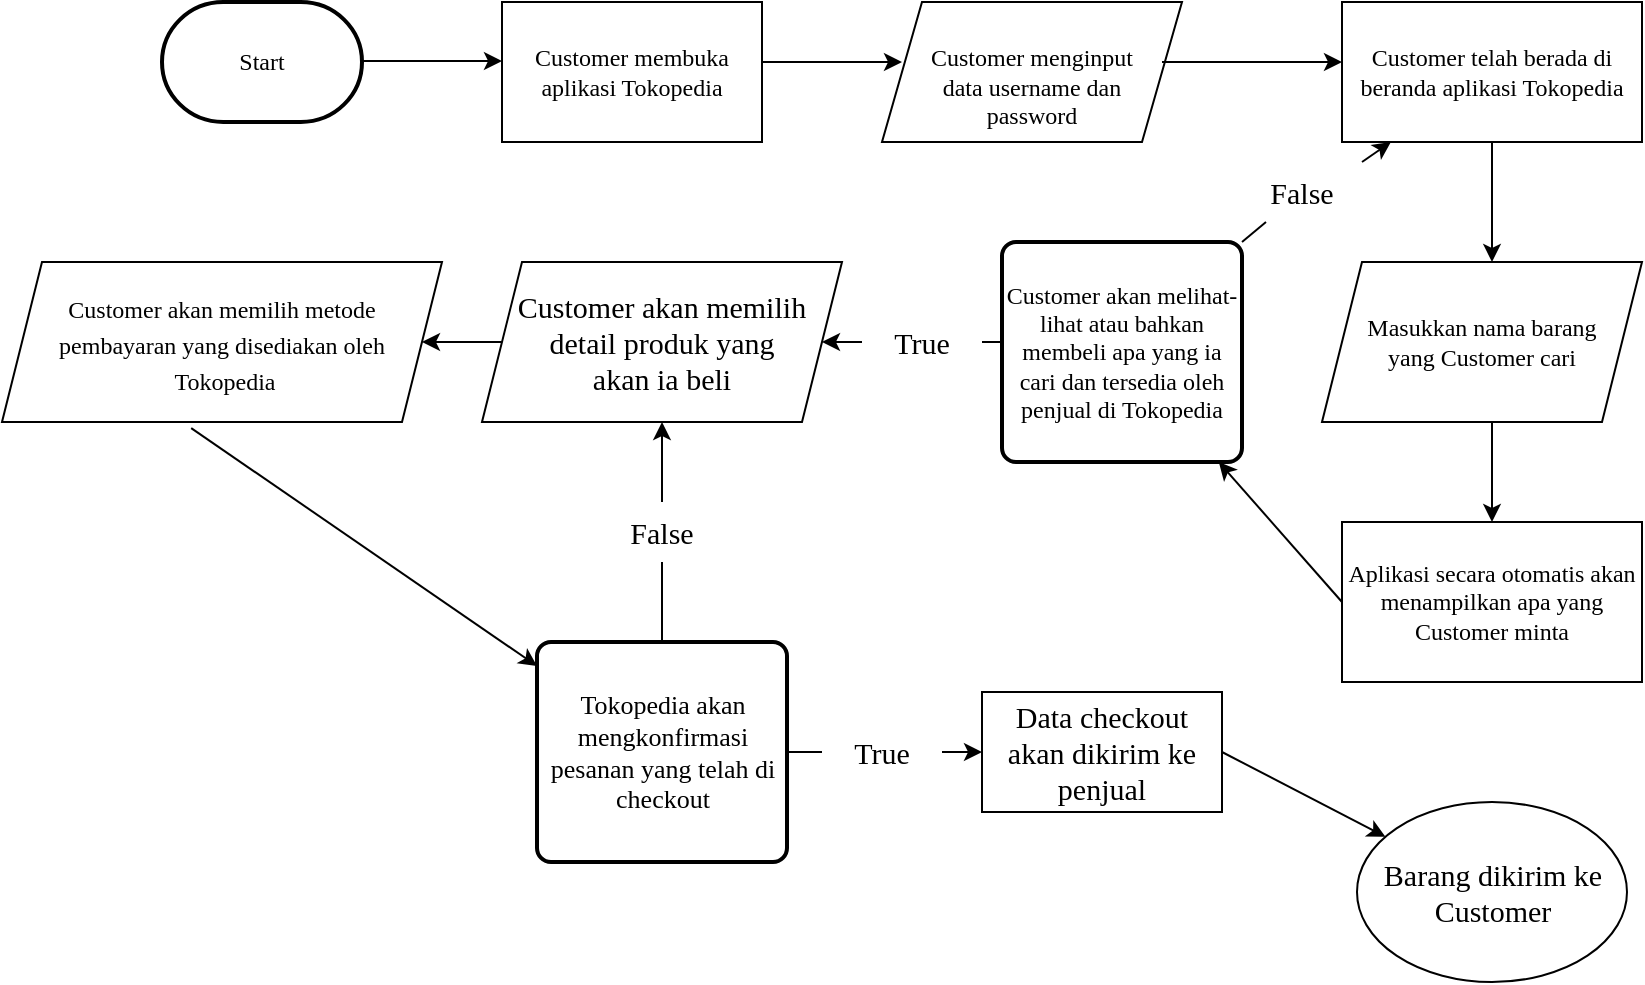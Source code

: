 <mxfile version="15.9.3" type="device"><diagram id="tdKImzgYsyldp_vwJ5hE" name="Page-1"><mxGraphModel dx="868" dy="450" grid="1" gridSize="10" guides="1" tooltips="1" connect="1" arrows="1" fold="1" page="1" pageScale="1" pageWidth="850" pageHeight="1100" math="0" shadow="0"><root><mxCell id="0"/><mxCell id="1" parent="0"/><mxCell id="fmtJ3lHgwpar0NURS0-5-1" value="Start" style="strokeWidth=2;html=1;shape=mxgraph.flowchart.terminator;whiteSpace=wrap;fontFamily=Times New Roman;" vertex="1" parent="1"><mxGeometry x="90" y="40" width="100" height="60" as="geometry"/></mxCell><mxCell id="fmtJ3lHgwpar0NURS0-5-2" value="" style="endArrow=classic;html=1;rounded=0;fontFamily=Times New Roman;" edge="1" parent="1"><mxGeometry width="50" height="50" relative="1" as="geometry"><mxPoint x="190" y="69.5" as="sourcePoint"/><mxPoint x="260" y="69.5" as="targetPoint"/></mxGeometry></mxCell><mxCell id="fmtJ3lHgwpar0NURS0-5-3" value="Customer membuka aplikasi Tokopedia" style="rounded=0;whiteSpace=wrap;html=1;fontFamily=Times New Roman;" vertex="1" parent="1"><mxGeometry x="260" y="40" width="130" height="70" as="geometry"/></mxCell><mxCell id="fmtJ3lHgwpar0NURS0-5-4" value="" style="endArrow=classic;html=1;rounded=0;fontFamily=Times New Roman;" edge="1" parent="1"><mxGeometry width="50" height="50" relative="1" as="geometry"><mxPoint x="390" y="70" as="sourcePoint"/><mxPoint x="460" y="70" as="targetPoint"/></mxGeometry></mxCell><mxCell id="fmtJ3lHgwpar0NURS0-5-6" value="&lt;br&gt;Customer menginput &lt;br&gt;data username dan &lt;br&gt;password" style="shape=parallelogram;perimeter=parallelogramPerimeter;whiteSpace=wrap;html=1;fixedSize=1;fontFamily=Times New Roman;" vertex="1" parent="1"><mxGeometry x="450" y="40" width="150" height="70" as="geometry"/></mxCell><mxCell id="fmtJ3lHgwpar0NURS0-5-8" value="" style="endArrow=classic;html=1;rounded=0;fontFamily=Times New Roman;" edge="1" parent="1"><mxGeometry width="50" height="50" relative="1" as="geometry"><mxPoint x="590" y="70" as="sourcePoint"/><mxPoint x="680" y="70" as="targetPoint"/><Array as="points"/></mxGeometry></mxCell><mxCell id="fmtJ3lHgwpar0NURS0-5-10" value="Customer telah berada di beranda aplikasi Tokopedia" style="rounded=0;whiteSpace=wrap;html=1;fontFamily=Times New Roman;" vertex="1" parent="1"><mxGeometry x="680" y="40" width="150" height="70" as="geometry"/></mxCell><mxCell id="fmtJ3lHgwpar0NURS0-5-11" value="" style="endArrow=classic;html=1;rounded=0;fontFamily=Times New Roman;exitX=0.5;exitY=1;exitDx=0;exitDy=0;" edge="1" parent="1" source="fmtJ3lHgwpar0NURS0-5-10"><mxGeometry width="50" height="50" relative="1" as="geometry"><mxPoint x="720" y="180" as="sourcePoint"/><mxPoint x="755" y="170" as="targetPoint"/></mxGeometry></mxCell><mxCell id="fmtJ3lHgwpar0NURS0-5-12" value="Masukkan nama barang &lt;br&gt;yang Customer cari" style="shape=parallelogram;perimeter=parallelogramPerimeter;whiteSpace=wrap;html=1;fixedSize=1;fontFamily=Times New Roman;" vertex="1" parent="1"><mxGeometry x="670" y="170" width="160" height="80" as="geometry"/></mxCell><mxCell id="fmtJ3lHgwpar0NURS0-5-13" value="" style="endArrow=classic;html=1;rounded=0;fontFamily=Times New Roman;entryX=0.5;entryY=0;entryDx=0;entryDy=0;" edge="1" parent="1" target="fmtJ3lHgwpar0NURS0-5-14"><mxGeometry width="50" height="50" relative="1" as="geometry"><mxPoint x="755" y="250" as="sourcePoint"/><mxPoint x="750" y="300" as="targetPoint"/><Array as="points"/></mxGeometry></mxCell><mxCell id="fmtJ3lHgwpar0NURS0-5-14" value="Aplikasi secara otomatis akan menampilkan apa yang Customer minta" style="rounded=0;whiteSpace=wrap;html=1;fontFamily=Times New Roman;" vertex="1" parent="1"><mxGeometry x="680" y="300" width="150" height="80" as="geometry"/></mxCell><mxCell id="fmtJ3lHgwpar0NURS0-5-15" value="" style="endArrow=classic;html=1;rounded=0;fontFamily=Times New Roman;exitX=0;exitY=0.5;exitDx=0;exitDy=0;" edge="1" parent="1" source="fmtJ3lHgwpar0NURS0-5-14" target="fmtJ3lHgwpar0NURS0-5-16"><mxGeometry width="50" height="50" relative="1" as="geometry"><mxPoint x="500" y="290" as="sourcePoint"/><mxPoint x="600" y="290" as="targetPoint"/></mxGeometry></mxCell><mxCell id="fmtJ3lHgwpar0NURS0-5-16" value="Customer akan melihat-lihat atau bahkan membeli apa yang ia cari dan tersedia oleh penjual di Tokopedia" style="rounded=1;whiteSpace=wrap;html=1;absoluteArcSize=1;arcSize=14;strokeWidth=2;fontFamily=Times New Roman;" vertex="1" parent="1"><mxGeometry x="510" y="160" width="120" height="110" as="geometry"/></mxCell><mxCell id="fmtJ3lHgwpar0NURS0-5-17" value="" style="endArrow=classic;html=1;rounded=0;fontFamily=Times New Roman;exitX=1;exitY=0;exitDx=0;exitDy=0;startArrow=none;" edge="1" parent="1" source="fmtJ3lHgwpar0NURS0-5-18" target="fmtJ3lHgwpar0NURS0-5-10"><mxGeometry width="50" height="50" relative="1" as="geometry"><mxPoint x="500" y="260" as="sourcePoint"/><mxPoint x="550" y="210" as="targetPoint"/></mxGeometry></mxCell><mxCell id="fmtJ3lHgwpar0NURS0-5-18" value="False" style="text;html=1;strokeColor=none;fillColor=none;align=center;verticalAlign=middle;whiteSpace=wrap;rounded=0;fontFamily=Times New Roman;fontSize=15;" vertex="1" parent="1"><mxGeometry x="630" y="120" width="60" height="30" as="geometry"/></mxCell><mxCell id="fmtJ3lHgwpar0NURS0-5-19" value="" style="endArrow=none;html=1;rounded=0;fontFamily=Times New Roman;exitX=1;exitY=0;exitDx=0;exitDy=0;" edge="1" parent="1" source="fmtJ3lHgwpar0NURS0-5-16" target="fmtJ3lHgwpar0NURS0-5-18"><mxGeometry width="50" height="50" relative="1" as="geometry"><mxPoint x="630" y="160" as="sourcePoint"/><mxPoint x="703.529" y="110" as="targetPoint"/></mxGeometry></mxCell><mxCell id="fmtJ3lHgwpar0NURS0-5-20" value="Customer akan memilih detail produk yang &lt;br&gt;akan ia beli" style="shape=parallelogram;perimeter=parallelogramPerimeter;whiteSpace=wrap;html=1;fixedSize=1;fontFamily=Times New Roman;fontSize=15;" vertex="1" parent="1"><mxGeometry x="250" y="170" width="180" height="80" as="geometry"/></mxCell><mxCell id="fmtJ3lHgwpar0NURS0-5-21" value="" style="endArrow=classic;html=1;rounded=0;fontFamily=Times New Roman;fontSize=15;entryX=1;entryY=0.5;entryDx=0;entryDy=0;startArrow=none;" edge="1" parent="1" source="fmtJ3lHgwpar0NURS0-5-22" target="fmtJ3lHgwpar0NURS0-5-20"><mxGeometry width="50" height="50" relative="1" as="geometry"><mxPoint x="510" y="210" as="sourcePoint"/><mxPoint x="550" y="210" as="targetPoint"/></mxGeometry></mxCell><mxCell id="fmtJ3lHgwpar0NURS0-5-22" value="True" style="text;html=1;strokeColor=none;fillColor=none;align=center;verticalAlign=middle;whiteSpace=wrap;rounded=0;fontFamily=Times New Roman;fontSize=15;" vertex="1" parent="1"><mxGeometry x="440" y="195" width="60" height="30" as="geometry"/></mxCell><mxCell id="fmtJ3lHgwpar0NURS0-5-23" value="" style="endArrow=none;html=1;rounded=0;fontFamily=Times New Roman;fontSize=15;entryX=1;entryY=0.5;entryDx=0;entryDy=0;" edge="1" parent="1" target="fmtJ3lHgwpar0NURS0-5-22"><mxGeometry width="50" height="50" relative="1" as="geometry"><mxPoint x="510" y="210" as="sourcePoint"/><mxPoint x="430" y="210" as="targetPoint"/></mxGeometry></mxCell><mxCell id="fmtJ3lHgwpar0NURS0-5-24" value="" style="endArrow=classic;html=1;rounded=0;fontFamily=Times New Roman;fontSize=15;exitX=0;exitY=0.5;exitDx=0;exitDy=0;" edge="1" parent="1" source="fmtJ3lHgwpar0NURS0-5-20" target="fmtJ3lHgwpar0NURS0-5-25"><mxGeometry width="50" height="50" relative="1" as="geometry"><mxPoint x="500" y="280" as="sourcePoint"/><mxPoint x="200" y="210" as="targetPoint"/></mxGeometry></mxCell><mxCell id="fmtJ3lHgwpar0NURS0-5-25" value="&lt;font style=&quot;font-size: 12px&quot;&gt;Customer akan memilih metode &lt;br&gt;pembayaran yang disediakan oleh&lt;br&gt;&amp;nbsp;Tokopedia&lt;/font&gt;" style="shape=parallelogram;perimeter=parallelogramPerimeter;whiteSpace=wrap;html=1;fixedSize=1;fontFamily=Times New Roman;fontSize=15;" vertex="1" parent="1"><mxGeometry x="10" y="170" width="220" height="80" as="geometry"/></mxCell><mxCell id="fmtJ3lHgwpar0NURS0-5-28" value="" style="endArrow=classic;html=1;rounded=0;fontFamily=Times New Roman;fontSize=12;exitX=0.43;exitY=1.038;exitDx=0;exitDy=0;exitPerimeter=0;" edge="1" parent="1" source="fmtJ3lHgwpar0NURS0-5-25" target="fmtJ3lHgwpar0NURS0-5-29"><mxGeometry width="50" height="50" relative="1" as="geometry"><mxPoint x="440" y="260" as="sourcePoint"/><mxPoint x="230" y="350" as="targetPoint"/></mxGeometry></mxCell><mxCell id="fmtJ3lHgwpar0NURS0-5-29" value="&lt;font style=&quot;font-size: 13px&quot;&gt;Tokopedia akan mengkonfirmasi pesanan yang telah di checkout&lt;/font&gt;" style="rounded=1;whiteSpace=wrap;html=1;absoluteArcSize=1;arcSize=14;strokeWidth=2;fontFamily=Times New Roman;fontSize=12;" vertex="1" parent="1"><mxGeometry x="277.5" y="360" width="125" height="110" as="geometry"/></mxCell><mxCell id="fmtJ3lHgwpar0NURS0-5-30" value="" style="endArrow=classic;html=1;rounded=0;fontFamily=Times New Roman;fontSize=13;exitX=0.5;exitY=0;exitDx=0;exitDy=0;entryX=0.5;entryY=1;entryDx=0;entryDy=0;startArrow=none;" edge="1" parent="1" source="fmtJ3lHgwpar0NURS0-5-31" target="fmtJ3lHgwpar0NURS0-5-20"><mxGeometry width="50" height="50" relative="1" as="geometry"><mxPoint x="440" y="360" as="sourcePoint"/><mxPoint x="490" y="310" as="targetPoint"/></mxGeometry></mxCell><mxCell id="fmtJ3lHgwpar0NURS0-5-31" value="False" style="text;html=1;strokeColor=none;fillColor=none;align=center;verticalAlign=middle;whiteSpace=wrap;rounded=0;fontFamily=Times New Roman;fontSize=15;" vertex="1" parent="1"><mxGeometry x="310" y="290" width="60" height="30" as="geometry"/></mxCell><mxCell id="fmtJ3lHgwpar0NURS0-5-32" value="" style="endArrow=none;html=1;rounded=0;fontFamily=Times New Roman;fontSize=13;exitX=0.5;exitY=0;exitDx=0;exitDy=0;entryX=0.5;entryY=1;entryDx=0;entryDy=0;" edge="1" parent="1" source="fmtJ3lHgwpar0NURS0-5-29" target="fmtJ3lHgwpar0NURS0-5-31"><mxGeometry width="50" height="50" relative="1" as="geometry"><mxPoint x="340" y="360" as="sourcePoint"/><mxPoint x="340" y="262.5" as="targetPoint"/></mxGeometry></mxCell><mxCell id="fmtJ3lHgwpar0NURS0-5-34" value="" style="endArrow=classic;html=1;rounded=0;fontFamily=Times New Roman;fontSize=15;exitX=1;exitY=0.5;exitDx=0;exitDy=0;startArrow=none;" edge="1" parent="1" source="fmtJ3lHgwpar0NURS0-5-36" target="fmtJ3lHgwpar0NURS0-5-35"><mxGeometry width="50" height="50" relative="1" as="geometry"><mxPoint x="440" y="360" as="sourcePoint"/><mxPoint x="480" y="415" as="targetPoint"/></mxGeometry></mxCell><mxCell id="fmtJ3lHgwpar0NURS0-5-35" value="Data checkout akan dikirim ke penjual" style="rounded=0;whiteSpace=wrap;html=1;fontFamily=Times New Roman;fontSize=15;" vertex="1" parent="1"><mxGeometry x="500" y="385" width="120" height="60" as="geometry"/></mxCell><mxCell id="fmtJ3lHgwpar0NURS0-5-36" value="True" style="text;html=1;strokeColor=none;fillColor=none;align=center;verticalAlign=middle;whiteSpace=wrap;rounded=0;fontFamily=Times New Roman;fontSize=15;" vertex="1" parent="1"><mxGeometry x="420" y="400" width="60" height="30" as="geometry"/></mxCell><mxCell id="fmtJ3lHgwpar0NURS0-5-37" value="" style="endArrow=none;html=1;rounded=0;fontFamily=Times New Roman;fontSize=15;exitX=1;exitY=0.5;exitDx=0;exitDy=0;" edge="1" parent="1" source="fmtJ3lHgwpar0NURS0-5-29" target="fmtJ3lHgwpar0NURS0-5-36"><mxGeometry width="50" height="50" relative="1" as="geometry"><mxPoint x="402.5" y="415" as="sourcePoint"/><mxPoint x="500" y="415" as="targetPoint"/></mxGeometry></mxCell><mxCell id="fmtJ3lHgwpar0NURS0-5-38" value="" style="endArrow=classic;html=1;rounded=0;fontFamily=Times New Roman;fontSize=15;exitX=1;exitY=0.5;exitDx=0;exitDy=0;" edge="1" parent="1" source="fmtJ3lHgwpar0NURS0-5-35" target="fmtJ3lHgwpar0NURS0-5-39"><mxGeometry width="50" height="50" relative="1" as="geometry"><mxPoint x="440" y="350" as="sourcePoint"/><mxPoint x="670" y="460" as="targetPoint"/></mxGeometry></mxCell><mxCell id="fmtJ3lHgwpar0NURS0-5-39" value="Barang dikirim ke Customer" style="ellipse;whiteSpace=wrap;html=1;fontFamily=Times New Roman;fontSize=15;" vertex="1" parent="1"><mxGeometry x="687.5" y="440" width="135" height="90" as="geometry"/></mxCell></root></mxGraphModel></diagram></mxfile>